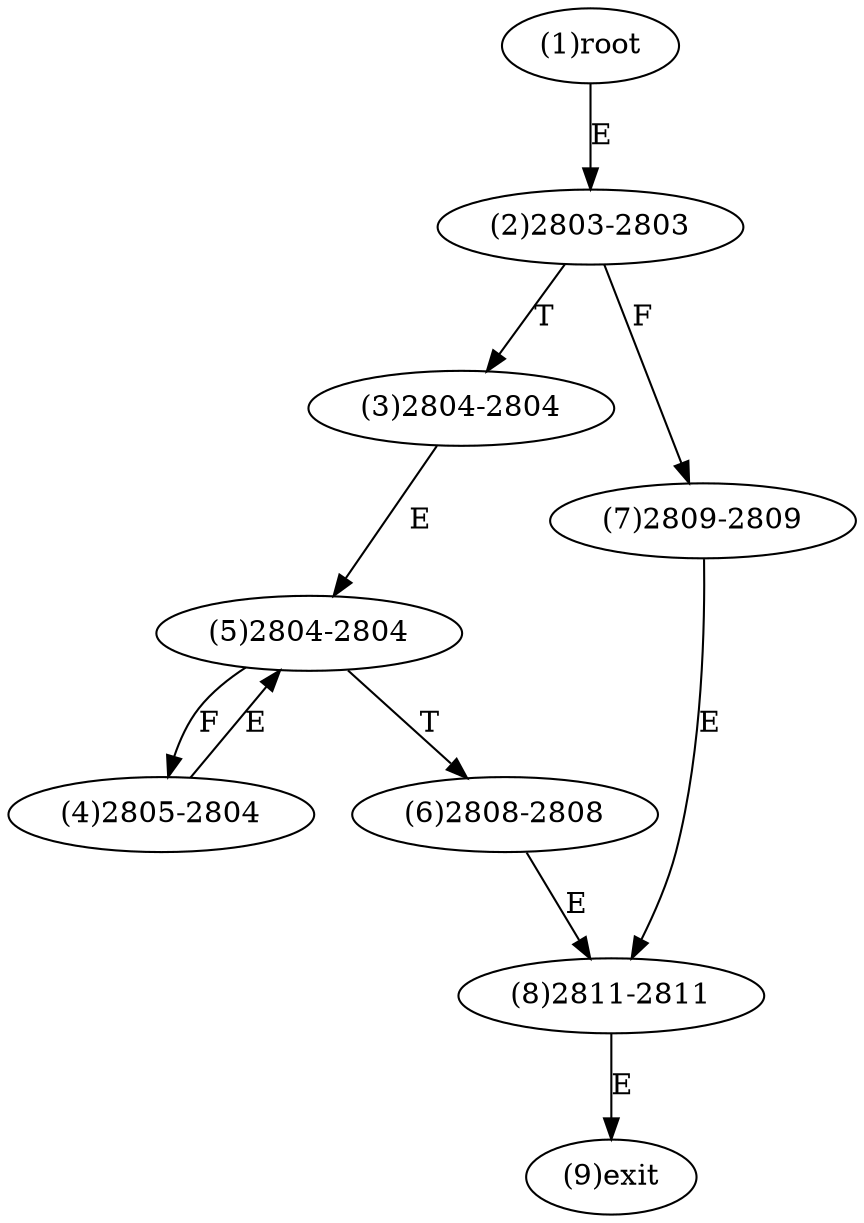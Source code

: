 digraph "" { 
1[ label="(1)root"];
2[ label="(2)2803-2803"];
3[ label="(3)2804-2804"];
4[ label="(4)2805-2804"];
5[ label="(5)2804-2804"];
6[ label="(6)2808-2808"];
7[ label="(7)2809-2809"];
8[ label="(8)2811-2811"];
9[ label="(9)exit"];
1->2[ label="E"];
2->7[ label="F"];
2->3[ label="T"];
3->5[ label="E"];
4->5[ label="E"];
5->4[ label="F"];
5->6[ label="T"];
6->8[ label="E"];
7->8[ label="E"];
8->9[ label="E"];
}